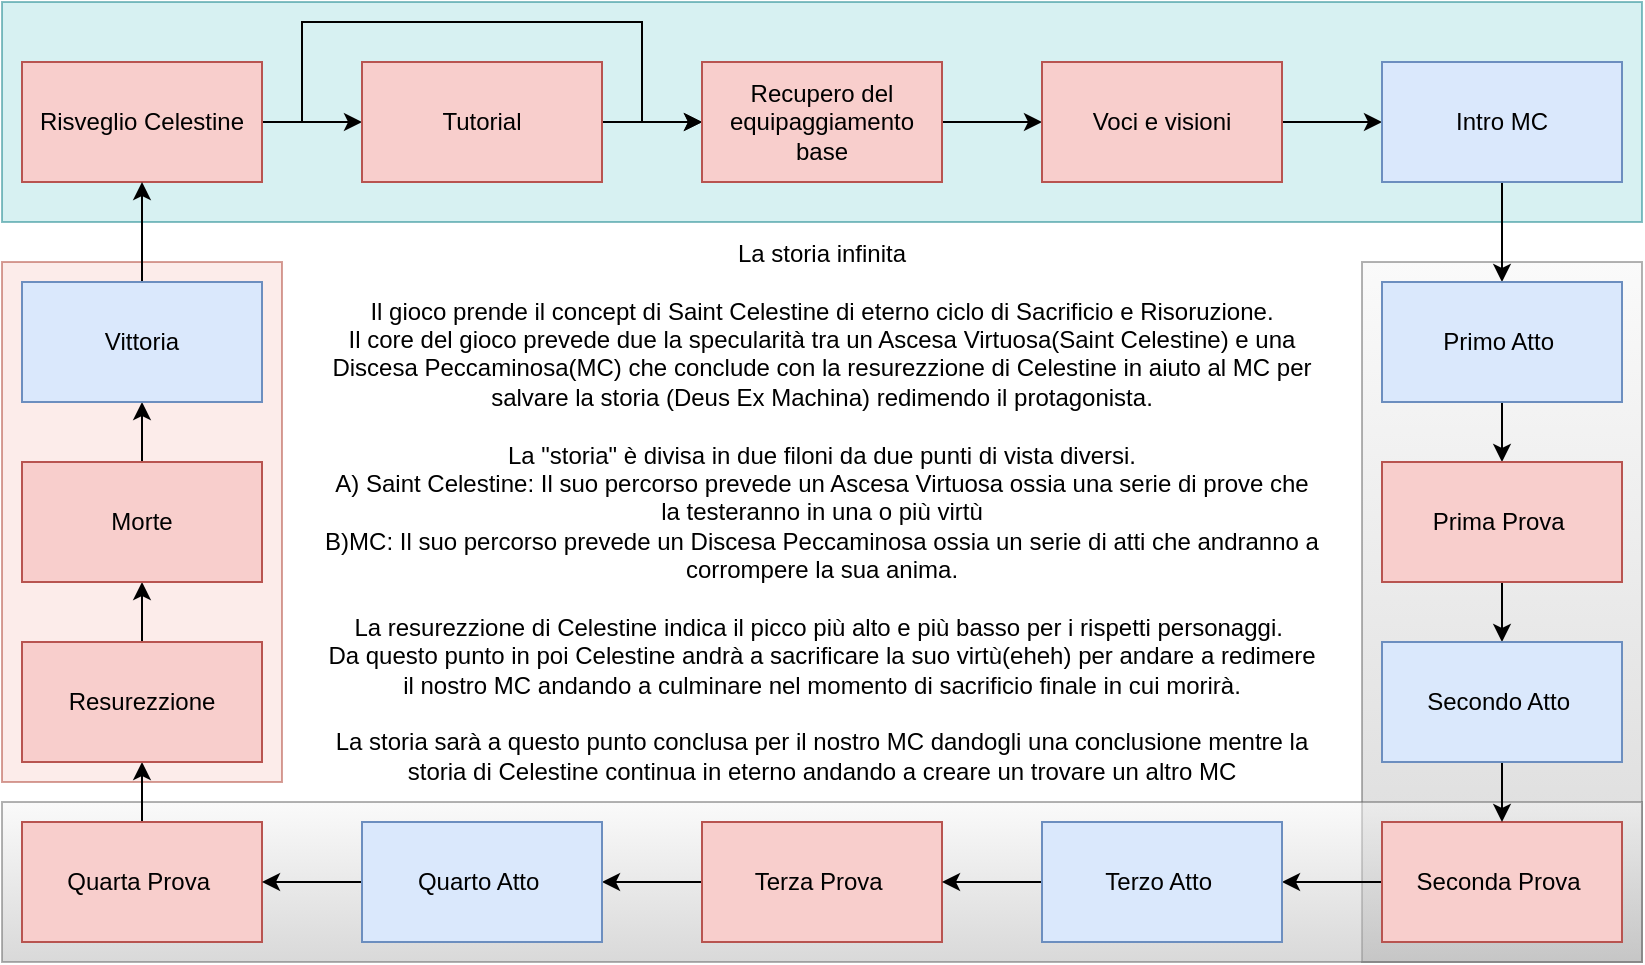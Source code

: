 <mxfile version="24.2.1" type="github" pages="9">
  <diagram id="f8ujPaYc2sr6PV9kbCO4" name="Pagina-1">
    <mxGraphModel dx="1386" dy="785" grid="1" gridSize="10" guides="1" tooltips="1" connect="1" arrows="1" fold="1" page="1" pageScale="1" pageWidth="827" pageHeight="1169" math="0" shadow="0">
      <root>
        <mxCell id="0" />
        <mxCell id="1" parent="0" />
        <mxCell id="03tzST1B1SwF9cy1VsOW-2" value="" style="rounded=0;whiteSpace=wrap;html=1;glass=0;fillColor=#b0e3e6;strokeColor=#0e8088;opacity=50;" parent="1" vertex="1">
          <mxGeometry x="10" y="20" width="820" height="110" as="geometry" />
        </mxCell>
        <mxCell id="03tzST1B1SwF9cy1VsOW-3" value="" style="rounded=0;whiteSpace=wrap;html=1;fillColor=#fad9d5;strokeColor=#ae4132;opacity=50;" parent="1" vertex="1">
          <mxGeometry x="10" y="150" width="140" height="260" as="geometry" />
        </mxCell>
        <mxCell id="03tzST1B1SwF9cy1VsOW-4" value="" style="rounded=0;whiteSpace=wrap;html=1;fillColor=#f5f5f5;strokeColor=#666666;gradientColor=#b3b3b3;opacity=50;" parent="1" vertex="1">
          <mxGeometry x="690" y="150" width="140" height="350" as="geometry" />
        </mxCell>
        <mxCell id="03tzST1B1SwF9cy1VsOW-5" value="" style="rounded=0;whiteSpace=wrap;html=1;fillColor=#f5f5f5;gradientColor=#b3b3b3;strokeColor=#666666;opacity=50;" parent="1" vertex="1">
          <mxGeometry x="10" y="420" width="820" height="80" as="geometry" />
        </mxCell>
        <mxCell id="03tzST1B1SwF9cy1VsOW-6" value="" style="edgeStyle=orthogonalEdgeStyle;rounded=0;orthogonalLoop=1;jettySize=auto;html=1;" parent="1" source="03tzST1B1SwF9cy1VsOW-8" target="03tzST1B1SwF9cy1VsOW-10" edge="1">
          <mxGeometry relative="1" as="geometry" />
        </mxCell>
        <mxCell id="03tzST1B1SwF9cy1VsOW-7" style="edgeStyle=orthogonalEdgeStyle;rounded=0;orthogonalLoop=1;jettySize=auto;html=1;entryX=0;entryY=0.5;entryDx=0;entryDy=0;exitX=1;exitY=0.5;exitDx=0;exitDy=0;" parent="1" source="03tzST1B1SwF9cy1VsOW-8" target="03tzST1B1SwF9cy1VsOW-12" edge="1">
          <mxGeometry relative="1" as="geometry">
            <Array as="points">
              <mxPoint x="160" y="80" />
              <mxPoint x="160" y="30" />
              <mxPoint x="330" y="30" />
              <mxPoint x="330" y="80" />
            </Array>
          </mxGeometry>
        </mxCell>
        <mxCell id="03tzST1B1SwF9cy1VsOW-8" value="Risveglio Celestine&lt;br&gt;" style="rounded=0;whiteSpace=wrap;html=1;fillColor=#f8cecc;strokeColor=#b85450;" parent="1" vertex="1">
          <mxGeometry x="20" y="50" width="120" height="60" as="geometry" />
        </mxCell>
        <mxCell id="03tzST1B1SwF9cy1VsOW-9" value="" style="edgeStyle=orthogonalEdgeStyle;rounded=0;orthogonalLoop=1;jettySize=auto;html=1;" parent="1" source="03tzST1B1SwF9cy1VsOW-10" target="03tzST1B1SwF9cy1VsOW-12" edge="1">
          <mxGeometry relative="1" as="geometry" />
        </mxCell>
        <mxCell id="03tzST1B1SwF9cy1VsOW-10" value="Tutorial" style="rounded=0;whiteSpace=wrap;html=1;fillColor=#f8cecc;strokeColor=#b85450;" parent="1" vertex="1">
          <mxGeometry x="190" y="50" width="120" height="60" as="geometry" />
        </mxCell>
        <mxCell id="03tzST1B1SwF9cy1VsOW-11" value="" style="edgeStyle=orthogonalEdgeStyle;rounded=0;orthogonalLoop=1;jettySize=auto;html=1;" parent="1" source="03tzST1B1SwF9cy1VsOW-12" target="03tzST1B1SwF9cy1VsOW-14" edge="1">
          <mxGeometry relative="1" as="geometry" />
        </mxCell>
        <mxCell id="03tzST1B1SwF9cy1VsOW-12" value="Recupero del equipaggiamento base" style="rounded=0;whiteSpace=wrap;html=1;fillColor=#f8cecc;strokeColor=#b85450;" parent="1" vertex="1">
          <mxGeometry x="360" y="50" width="120" height="60" as="geometry" />
        </mxCell>
        <mxCell id="03tzST1B1SwF9cy1VsOW-13" value="" style="edgeStyle=orthogonalEdgeStyle;rounded=0;orthogonalLoop=1;jettySize=auto;html=1;" parent="1" source="03tzST1B1SwF9cy1VsOW-14" target="03tzST1B1SwF9cy1VsOW-16" edge="1">
          <mxGeometry relative="1" as="geometry" />
        </mxCell>
        <mxCell id="03tzST1B1SwF9cy1VsOW-14" value="Voci e visioni" style="rounded=0;whiteSpace=wrap;html=1;fillColor=#f8cecc;strokeColor=#b85450;" parent="1" vertex="1">
          <mxGeometry x="530" y="50" width="120" height="60" as="geometry" />
        </mxCell>
        <mxCell id="03tzST1B1SwF9cy1VsOW-15" value="" style="edgeStyle=orthogonalEdgeStyle;rounded=0;orthogonalLoop=1;jettySize=auto;html=1;" parent="1" source="03tzST1B1SwF9cy1VsOW-16" target="03tzST1B1SwF9cy1VsOW-18" edge="1">
          <mxGeometry relative="1" as="geometry" />
        </mxCell>
        <mxCell id="03tzST1B1SwF9cy1VsOW-16" value="Intro MC" style="rounded=0;whiteSpace=wrap;html=1;fillColor=#dae8fc;strokeColor=#6c8ebf;" parent="1" vertex="1">
          <mxGeometry x="700" y="50" width="120" height="60" as="geometry" />
        </mxCell>
        <mxCell id="03tzST1B1SwF9cy1VsOW-17" value="" style="edgeStyle=orthogonalEdgeStyle;rounded=0;orthogonalLoop=1;jettySize=auto;html=1;" parent="1" source="03tzST1B1SwF9cy1VsOW-18" target="03tzST1B1SwF9cy1VsOW-20" edge="1">
          <mxGeometry relative="1" as="geometry" />
        </mxCell>
        <mxCell id="03tzST1B1SwF9cy1VsOW-18" value="Primo Atto&amp;nbsp;" style="rounded=0;whiteSpace=wrap;html=1;fillColor=#dae8fc;strokeColor=#6c8ebf;" parent="1" vertex="1">
          <mxGeometry x="700" y="160" width="120" height="60" as="geometry" />
        </mxCell>
        <mxCell id="03tzST1B1SwF9cy1VsOW-19" value="" style="edgeStyle=orthogonalEdgeStyle;rounded=0;orthogonalLoop=1;jettySize=auto;html=1;" parent="1" source="03tzST1B1SwF9cy1VsOW-20" target="03tzST1B1SwF9cy1VsOW-32" edge="1">
          <mxGeometry relative="1" as="geometry" />
        </mxCell>
        <mxCell id="03tzST1B1SwF9cy1VsOW-20" value="Prima Prova&amp;nbsp;" style="rounded=0;whiteSpace=wrap;html=1;fillColor=#f8cecc;strokeColor=#b85450;" parent="1" vertex="1">
          <mxGeometry x="700" y="250" width="120" height="60" as="geometry" />
        </mxCell>
        <mxCell id="03tzST1B1SwF9cy1VsOW-21" value="" style="edgeStyle=orthogonalEdgeStyle;rounded=0;orthogonalLoop=1;jettySize=auto;html=1;" parent="1" source="03tzST1B1SwF9cy1VsOW-22" target="03tzST1B1SwF9cy1VsOW-34" edge="1">
          <mxGeometry relative="1" as="geometry" />
        </mxCell>
        <mxCell id="03tzST1B1SwF9cy1VsOW-22" value="Seconda Prova&amp;nbsp;" style="rounded=0;whiteSpace=wrap;html=1;fillColor=#f8cecc;strokeColor=#b85450;" parent="1" vertex="1">
          <mxGeometry x="700" y="430" width="120" height="60" as="geometry" />
        </mxCell>
        <mxCell id="03tzST1B1SwF9cy1VsOW-23" value="" style="edgeStyle=orthogonalEdgeStyle;rounded=0;orthogonalLoop=1;jettySize=auto;html=1;" parent="1" source="03tzST1B1SwF9cy1VsOW-24" target="03tzST1B1SwF9cy1VsOW-30" edge="1">
          <mxGeometry relative="1" as="geometry" />
        </mxCell>
        <mxCell id="03tzST1B1SwF9cy1VsOW-24" value="Terza Prova&amp;nbsp;" style="rounded=0;whiteSpace=wrap;html=1;fillColor=#f8cecc;strokeColor=#b85450;" parent="1" vertex="1">
          <mxGeometry x="360" y="430" width="120" height="60" as="geometry" />
        </mxCell>
        <mxCell id="03tzST1B1SwF9cy1VsOW-25" value="" style="edgeStyle=orthogonalEdgeStyle;rounded=0;orthogonalLoop=1;jettySize=auto;html=1;" parent="1" source="03tzST1B1SwF9cy1VsOW-26" target="03tzST1B1SwF9cy1VsOW-28" edge="1">
          <mxGeometry relative="1" as="geometry" />
        </mxCell>
        <mxCell id="03tzST1B1SwF9cy1VsOW-26" value="Quarta Prova&amp;nbsp;" style="rounded=0;whiteSpace=wrap;html=1;fillColor=#f8cecc;strokeColor=#b85450;" parent="1" vertex="1">
          <mxGeometry x="20" y="430" width="120" height="60" as="geometry" />
        </mxCell>
        <mxCell id="03tzST1B1SwF9cy1VsOW-27" value="" style="edgeStyle=orthogonalEdgeStyle;rounded=0;orthogonalLoop=1;jettySize=auto;html=1;" parent="1" source="03tzST1B1SwF9cy1VsOW-28" target="03tzST1B1SwF9cy1VsOW-36" edge="1">
          <mxGeometry relative="1" as="geometry" />
        </mxCell>
        <mxCell id="03tzST1B1SwF9cy1VsOW-28" value="Resurezzione" style="rounded=0;whiteSpace=wrap;html=1;fillColor=#f8cecc;strokeColor=#b85450;" parent="1" vertex="1">
          <mxGeometry x="20" y="340" width="120" height="60" as="geometry" />
        </mxCell>
        <mxCell id="03tzST1B1SwF9cy1VsOW-29" value="" style="edgeStyle=orthogonalEdgeStyle;rounded=0;orthogonalLoop=1;jettySize=auto;html=1;" parent="1" source="03tzST1B1SwF9cy1VsOW-30" target="03tzST1B1SwF9cy1VsOW-26" edge="1">
          <mxGeometry relative="1" as="geometry" />
        </mxCell>
        <mxCell id="03tzST1B1SwF9cy1VsOW-30" value="Quarto Atto&amp;nbsp;" style="rounded=0;whiteSpace=wrap;html=1;fillColor=#dae8fc;strokeColor=#6c8ebf;" parent="1" vertex="1">
          <mxGeometry x="190" y="430" width="120" height="60" as="geometry" />
        </mxCell>
        <mxCell id="03tzST1B1SwF9cy1VsOW-31" value="" style="edgeStyle=orthogonalEdgeStyle;rounded=0;orthogonalLoop=1;jettySize=auto;html=1;" parent="1" source="03tzST1B1SwF9cy1VsOW-32" target="03tzST1B1SwF9cy1VsOW-22" edge="1">
          <mxGeometry relative="1" as="geometry" />
        </mxCell>
        <mxCell id="03tzST1B1SwF9cy1VsOW-32" value="Secondo Atto&amp;nbsp;" style="rounded=0;whiteSpace=wrap;html=1;fillColor=#dae8fc;strokeColor=#6c8ebf;" parent="1" vertex="1">
          <mxGeometry x="700" y="340" width="120" height="60" as="geometry" />
        </mxCell>
        <mxCell id="03tzST1B1SwF9cy1VsOW-33" value="" style="edgeStyle=orthogonalEdgeStyle;rounded=0;orthogonalLoop=1;jettySize=auto;html=1;" parent="1" source="03tzST1B1SwF9cy1VsOW-34" target="03tzST1B1SwF9cy1VsOW-24" edge="1">
          <mxGeometry relative="1" as="geometry" />
        </mxCell>
        <mxCell id="03tzST1B1SwF9cy1VsOW-34" value="Terzo Atto&amp;nbsp;" style="rounded=0;whiteSpace=wrap;html=1;fillColor=#dae8fc;strokeColor=#6c8ebf;" parent="1" vertex="1">
          <mxGeometry x="530" y="430" width="120" height="60" as="geometry" />
        </mxCell>
        <mxCell id="03tzST1B1SwF9cy1VsOW-35" value="" style="edgeStyle=orthogonalEdgeStyle;rounded=0;orthogonalLoop=1;jettySize=auto;html=1;" parent="1" source="03tzST1B1SwF9cy1VsOW-36" target="03tzST1B1SwF9cy1VsOW-38" edge="1">
          <mxGeometry relative="1" as="geometry" />
        </mxCell>
        <mxCell id="03tzST1B1SwF9cy1VsOW-36" value="Morte" style="rounded=0;whiteSpace=wrap;html=1;fillColor=#f8cecc;strokeColor=#b85450;" parent="1" vertex="1">
          <mxGeometry x="20" y="250" width="120" height="60" as="geometry" />
        </mxCell>
        <mxCell id="03tzST1B1SwF9cy1VsOW-37" value="" style="edgeStyle=orthogonalEdgeStyle;rounded=0;orthogonalLoop=1;jettySize=auto;html=1;" parent="1" source="03tzST1B1SwF9cy1VsOW-38" target="03tzST1B1SwF9cy1VsOW-8" edge="1">
          <mxGeometry relative="1" as="geometry" />
        </mxCell>
        <mxCell id="03tzST1B1SwF9cy1VsOW-38" value="Vittoria" style="rounded=0;whiteSpace=wrap;html=1;fillColor=#dae8fc;strokeColor=#6c8ebf;" parent="1" vertex="1">
          <mxGeometry x="20" y="160" width="120" height="60" as="geometry" />
        </mxCell>
        <mxCell id="03tzST1B1SwF9cy1VsOW-39" value="La storia infinita&lt;br&gt;&lt;br&gt;Il gioco prende il concept di Saint Celestine di eterno ciclo di Sacrificio e Risoruzione.&lt;br&gt;Il core del gioco prevede due la specularità tra un Ascesa Virtuosa(Saint Celestine) e una Discesa Peccaminosa(MC) che conclude con la resurezzione di Celestine in aiuto al MC per salvare la storia (Deus Ex Machina) redimendo il protagonista.&lt;br&gt;&lt;br&gt;La &quot;storia&quot; è divisa in due filoni da due punti di vista diversi.&lt;br&gt;A) Saint Celestine: Il suo percorso prevede un Ascesa Virtuosa ossia una serie di prove che la testeranno in una o più virtù&lt;br&gt;B)MC: Il suo percorso prevede un Discesa Peccaminosa ossia un serie di atti che andranno a corrompere la sua anima.&lt;br&gt;&lt;br&gt;La resurezzione di Celestine indica il picco più alto e più basso per i rispetti personaggi.&amp;nbsp;&lt;br&gt;Da questo punto in poi Celestine andrà a sacrificare la suo virtù(eheh) per andare a redimere il nostro MC andando a culminare nel momento di sacrificio finale in cui morirà.&lt;br&gt;&lt;br&gt;La storia sarà a questo punto conclusa per il nostro MC dandogli una conclusione mentre la storia di Celestine continua in eterno andando a creare un trovare un altro MC&lt;br&gt;" style="text;html=1;strokeColor=none;fillColor=none;align=center;verticalAlign=middle;whiteSpace=wrap;rounded=0;" parent="1" vertex="1">
          <mxGeometry x="170" y="130" width="500" height="290" as="geometry" />
        </mxCell>
      </root>
    </mxGraphModel>
  </diagram>
  <diagram name="Phylosophy" id="FGcby4OLTIPetcl2Lora">
    <mxGraphModel dx="420" dy="216" grid="1" gridSize="10" guides="1" tooltips="1" connect="1" arrows="1" fold="1" page="1" pageScale="1" pageWidth="827" pageHeight="1169" math="0" shadow="0">
      <root>
        <mxCell id="0" />
        <mxCell id="1" parent="0" />
        <mxCell id="D5YC7Isd-BrFSExAAXA_-1" value="Anger" style="rounded=0;whiteSpace=wrap;html=1;fillColor=#FF1600;strokeColor=#B20000;fontColor=#ffffff;" parent="1" vertex="1">
          <mxGeometry x="249" y="110" width="120" height="60" as="geometry" />
        </mxCell>
        <mxCell id="fG8b0wS3G1y2T_OprO06-1" value="Le sette Virtù e i sette peccati Capitali&lt;br&gt;&lt;br&gt;Queste 7 coppie rappresentano il tema della storia che si andrà a creare e che saranno il centro della nostra trama.&lt;br&gt;Virtù: rappresentano il nostro obbiettivo ossia dove vogliamo arrivare. Sono azioni attive in cui Celestini dovrà provare di essere la rappresentazione di quella virtù per poter passare la sua prova.&lt;br&gt;Peccati: rappresentano quello da cui il nostro MC dovrà salvarsi. Sono situazioni in cui il nostro personaggio dovrà subire(80%)/fare(20%) il peccato e tutto ciò lo porterà sempre di più a scendere nel abisso." style="text;html=1;strokeColor=none;fillColor=none;align=center;verticalAlign=middle;whiteSpace=wrap;rounded=0;" parent="1" vertex="1">
          <mxGeometry width="827" height="100" as="geometry" />
        </mxCell>
        <mxCell id="fG8b0wS3G1y2T_OprO06-2" value="Patiance" style="rounded=0;whiteSpace=wrap;html=1;fillColor=#9FC491;strokeColor=#3A5431;fontColor=#ffffff;" parent="1" vertex="1">
          <mxGeometry x="459" y="110" width="120" height="60" as="geometry" />
        </mxCell>
        <mxCell id="fG8b0wS3G1y2T_OprO06-4" value="Discord" style="rounded=0;whiteSpace=wrap;html=1;fillColor=#FF1600;strokeColor=#B20000;fontColor=#ffffff;" parent="1" vertex="1">
          <mxGeometry x="249" y="700" width="120" height="60" as="geometry" />
        </mxCell>
        <mxCell id="fG8b0wS3G1y2T_OprO06-5" value="Greed" style="rounded=0;whiteSpace=wrap;html=1;fillColor=#FF1600;strokeColor=#B20000;fontColor=#ffffff;" parent="1" vertex="1">
          <mxGeometry x="249" y="500" width="120" height="60" as="geometry" />
        </mxCell>
        <mxCell id="fG8b0wS3G1y2T_OprO06-9" value="Humility" style="rounded=0;whiteSpace=wrap;html=1;fillColor=#9FC491;strokeColor=#3A5431;fontColor=#ffffff;" parent="1" vertex="1">
          <mxGeometry x="459" y="200" width="120" height="60" as="geometry" />
        </mxCell>
        <mxCell id="fG8b0wS3G1y2T_OprO06-10" value="Chastity" style="rounded=0;whiteSpace=wrap;html=1;fillColor=#9FC491;strokeColor=#3A5431;fontColor=#ffffff;" parent="1" vertex="1">
          <mxGeometry x="459" y="300" width="120" height="60" as="geometry" />
        </mxCell>
        <mxCell id="fG8b0wS3G1y2T_OprO06-11" value="Faith" style="rounded=0;whiteSpace=wrap;html=1;fillColor=#9FC491;strokeColor=#3A5431;fontColor=#ffffff;" parent="1" vertex="1">
          <mxGeometry x="459" y="400" width="120" height="60" as="geometry" />
        </mxCell>
        <mxCell id="fG8b0wS3G1y2T_OprO06-12" value="Selflesness" style="rounded=0;whiteSpace=wrap;html=1;fillColor=#9FC491;strokeColor=#3A5431;fontColor=#ffffff;" parent="1" vertex="1">
          <mxGeometry x="459" y="500" width="120" height="60" as="geometry" />
        </mxCell>
        <mxCell id="fG8b0wS3G1y2T_OprO06-13" value="Sobrarity" style="rounded=0;whiteSpace=wrap;html=1;fillColor=#9FC491;strokeColor=#3A5431;fontColor=#ffffff;" parent="1" vertex="1">
          <mxGeometry x="459" y="600" width="120" height="60" as="geometry" />
        </mxCell>
        <mxCell id="fG8b0wS3G1y2T_OprO06-14" value="Concordia" style="rounded=0;whiteSpace=wrap;html=1;fillColor=#9FC491;strokeColor=#3A5431;fontColor=#ffffff;" parent="1" vertex="1">
          <mxGeometry x="459" y="700" width="120" height="60" as="geometry" />
        </mxCell>
        <mxCell id="fG8b0wS3G1y2T_OprO06-15" value="Pride" style="rounded=0;whiteSpace=wrap;html=1;fillColor=#FF1600;strokeColor=#B20000;fontColor=#ffffff;" parent="1" vertex="1">
          <mxGeometry x="249" y="200" width="120" height="60" as="geometry" />
        </mxCell>
        <mxCell id="fG8b0wS3G1y2T_OprO06-16" value="Lust" style="rounded=0;whiteSpace=wrap;html=1;fillColor=#FF1600;strokeColor=#B20000;fontColor=#ffffff;" parent="1" vertex="1">
          <mxGeometry x="249" y="300" width="120" height="60" as="geometry" />
        </mxCell>
        <mxCell id="fG8b0wS3G1y2T_OprO06-17" value="Idolatry" style="rounded=0;whiteSpace=wrap;html=1;fillColor=#FF1600;strokeColor=#B20000;fontColor=#ffffff;" parent="1" vertex="1">
          <mxGeometry x="249" y="400" width="120" height="60" as="geometry" />
        </mxCell>
        <mxCell id="fG8b0wS3G1y2T_OprO06-18" value="Indulgence" style="rounded=0;whiteSpace=wrap;html=1;fillColor=#FF1600;strokeColor=#B20000;fontColor=#ffffff;" parent="1" vertex="1">
          <mxGeometry x="249" y="600" width="120" height="60" as="geometry" />
        </mxCell>
        <mxCell id="fG8b0wS3G1y2T_OprO06-20" value="Non saper controllare le proprie emozioni e lasciarle prendere il sopravento sopra la logica" style="text;html=1;strokeColor=none;fillColor=none;align=center;verticalAlign=middle;whiteSpace=wrap;rounded=0;" parent="1" vertex="1">
          <mxGeometry x="10" y="110" width="230" height="60" as="geometry" />
        </mxCell>
        <mxCell id="fG8b0wS3G1y2T_OprO06-21" value="L&#39;incapacità di accettare i proprie errori, sapere chiedere scusa e ammettere di avere delle mancanze" style="text;html=1;strokeColor=none;fillColor=none;align=center;verticalAlign=middle;whiteSpace=wrap;rounded=0;" parent="1" vertex="1">
          <mxGeometry x="10" y="200" width="230" height="60" as="geometry" />
        </mxCell>
        <mxCell id="fG8b0wS3G1y2T_OprO06-22" value="L&#39;incapacità di limitare i propri desideri(carnali e non)" style="text;html=1;strokeColor=none;fillColor=none;align=center;verticalAlign=middle;whiteSpace=wrap;rounded=0;" parent="1" vertex="1">
          <mxGeometry x="10" y="300" width="230" height="60" as="geometry" />
        </mxCell>
        <mxCell id="fG8b0wS3G1y2T_OprO06-23" value="Text" style="text;html=1;strokeColor=none;fillColor=none;align=center;verticalAlign=middle;whiteSpace=wrap;rounded=0;" parent="1" vertex="1">
          <mxGeometry x="10" y="400" width="230" height="60" as="geometry" />
        </mxCell>
        <mxCell id="fG8b0wS3G1y2T_OprO06-24" value="Il desiderio di possedere cose/persone" style="text;html=1;strokeColor=none;fillColor=none;align=center;verticalAlign=middle;whiteSpace=wrap;rounded=0;" parent="1" vertex="1">
          <mxGeometry x="10" y="500" width="230" height="60" as="geometry" />
        </mxCell>
        <mxCell id="fG8b0wS3G1y2T_OprO06-25" value="Text" style="text;html=1;strokeColor=none;fillColor=none;align=center;verticalAlign=middle;whiteSpace=wrap;rounded=0;" parent="1" vertex="1">
          <mxGeometry x="10" y="600" width="230" height="60" as="geometry" />
        </mxCell>
        <mxCell id="fG8b0wS3G1y2T_OprO06-26" value="Text" style="text;html=1;strokeColor=none;fillColor=none;align=center;verticalAlign=middle;whiteSpace=wrap;rounded=0;" parent="1" vertex="1">
          <mxGeometry x="10" y="700" width="230" height="60" as="geometry" />
        </mxCell>
        <mxCell id="fG8b0wS3G1y2T_OprO06-27" value="Text" style="text;html=1;strokeColor=none;fillColor=none;align=center;verticalAlign=middle;whiteSpace=wrap;rounded=0;" parent="1" vertex="1">
          <mxGeometry x="590" y="110" width="230" height="60" as="geometry" />
        </mxCell>
        <mxCell id="fG8b0wS3G1y2T_OprO06-28" value="Text" style="text;html=1;strokeColor=none;fillColor=none;align=center;verticalAlign=middle;whiteSpace=wrap;rounded=0;" parent="1" vertex="1">
          <mxGeometry x="590" y="200" width="230" height="60" as="geometry" />
        </mxCell>
        <mxCell id="fG8b0wS3G1y2T_OprO06-29" value="Text" style="text;html=1;strokeColor=none;fillColor=none;align=center;verticalAlign=middle;whiteSpace=wrap;rounded=0;" parent="1" vertex="1">
          <mxGeometry x="590" y="300" width="230" height="60" as="geometry" />
        </mxCell>
        <mxCell id="fG8b0wS3G1y2T_OprO06-30" value="Text" style="text;html=1;strokeColor=none;fillColor=none;align=center;verticalAlign=middle;whiteSpace=wrap;rounded=0;" parent="1" vertex="1">
          <mxGeometry x="590" y="400" width="230" height="60" as="geometry" />
        </mxCell>
        <mxCell id="fG8b0wS3G1y2T_OprO06-31" value="Text" style="text;html=1;strokeColor=none;fillColor=none;align=center;verticalAlign=middle;whiteSpace=wrap;rounded=0;" parent="1" vertex="1">
          <mxGeometry x="590" y="500" width="230" height="60" as="geometry" />
        </mxCell>
        <mxCell id="fG8b0wS3G1y2T_OprO06-32" value="Text" style="text;html=1;strokeColor=none;fillColor=none;align=center;verticalAlign=middle;whiteSpace=wrap;rounded=0;" parent="1" vertex="1">
          <mxGeometry x="590" y="600" width="230" height="60" as="geometry" />
        </mxCell>
        <mxCell id="fG8b0wS3G1y2T_OprO06-33" value="Text" style="text;html=1;strokeColor=none;fillColor=none;align=center;verticalAlign=middle;whiteSpace=wrap;rounded=0;" parent="1" vertex="1">
          <mxGeometry x="590" y="700" width="230" height="60" as="geometry" />
        </mxCell>
      </root>
    </mxGraphModel>
  </diagram>
  <diagram name="Backend Logico" id="1LOHG5INbGxa7VS-QOq_">
    <mxGraphModel dx="1434" dy="756" grid="1" gridSize="10" guides="1" tooltips="1" connect="1" arrows="1" fold="1" page="1" pageScale="1" pageWidth="827" pageHeight="1169" math="0" shadow="0">
      <root>
        <mxCell id="0" />
        <mxCell id="1" parent="0" />
        <mxCell id="MJObYoYPRgSzwL7jhs5t-1" value="All &#39;inizio del gioco verrà determinato il tipo di storia&lt;br&gt;La determinazione sarà data in base al peccato/i che verrà selezionato e in base a cioè verranno creati gli atti e le prove e successivamente verrà creata la storia e per finire l&#39;ambientazione&amp;nbsp;" style="text;html=1;strokeColor=none;fillColor=none;align=center;verticalAlign=middle;whiteSpace=wrap;rounded=0;" parent="1" vertex="1">
          <mxGeometry x="1" width="820" height="80" as="geometry" />
        </mxCell>
        <mxCell id="MJObYoYPRgSzwL7jhs5t-8" value="" style="edgeStyle=orthogonalEdgeStyle;rounded=0;orthogonalLoop=1;jettySize=auto;html=1;" parent="1" source="MJObYoYPRgSzwL7jhs5t-3" target="MJObYoYPRgSzwL7jhs5t-4" edge="1">
          <mxGeometry relative="1" as="geometry" />
        </mxCell>
        <mxCell id="MJObYoYPRgSzwL7jhs5t-3" value="Determinazione Virtù/Peccato" style="rounded=0;whiteSpace=wrap;html=1;" parent="1" vertex="1">
          <mxGeometry x="10" y="70" width="120" height="60" as="geometry" />
        </mxCell>
        <mxCell id="MJObYoYPRgSzwL7jhs5t-9" value="" style="edgeStyle=orthogonalEdgeStyle;rounded=0;orthogonalLoop=1;jettySize=auto;html=1;" parent="1" source="MJObYoYPRgSzwL7jhs5t-4" target="MJObYoYPRgSzwL7jhs5t-5" edge="1">
          <mxGeometry relative="1" as="geometry" />
        </mxCell>
        <mxCell id="MJObYoYPRgSzwL7jhs5t-4" value="Atti/Prove" style="rounded=0;whiteSpace=wrap;html=1;" parent="1" vertex="1">
          <mxGeometry x="190" y="70" width="120" height="60" as="geometry" />
        </mxCell>
        <mxCell id="MJObYoYPRgSzwL7jhs5t-10" value="" style="edgeStyle=orthogonalEdgeStyle;rounded=0;orthogonalLoop=1;jettySize=auto;html=1;" parent="1" source="MJObYoYPRgSzwL7jhs5t-5" target="MJObYoYPRgSzwL7jhs5t-6" edge="1">
          <mxGeometry relative="1" as="geometry" />
        </mxCell>
        <mxCell id="MJObYoYPRgSzwL7jhs5t-5" value="Storia" style="rounded=0;whiteSpace=wrap;html=1;" parent="1" vertex="1">
          <mxGeometry x="370" y="70" width="120" height="60" as="geometry" />
        </mxCell>
        <mxCell id="MJObYoYPRgSzwL7jhs5t-11" value="" style="edgeStyle=orthogonalEdgeStyle;rounded=0;orthogonalLoop=1;jettySize=auto;html=1;" parent="1" source="MJObYoYPRgSzwL7jhs5t-6" target="MJObYoYPRgSzwL7jhs5t-7" edge="1">
          <mxGeometry relative="1" as="geometry" />
        </mxCell>
        <mxCell id="MJObYoYPRgSzwL7jhs5t-6" value="Ambientazione" style="rounded=0;whiteSpace=wrap;html=1;" parent="1" vertex="1">
          <mxGeometry x="530" y="70" width="120" height="60" as="geometry" />
        </mxCell>
        <mxCell id="MJObYoYPRgSzwL7jhs5t-7" value="Inizio partita" style="rounded=0;whiteSpace=wrap;html=1;" parent="1" vertex="1">
          <mxGeometry x="697" y="70" width="120" height="60" as="geometry" />
        </mxCell>
        <mxCell id="wZ2dtBxQMG3h2gYuZJWW-1" value="Il salvataggio sarà possibile solo su determinati checkpoint.&lt;br&gt;Questi checkpoint saranno presentati alla fine di un atto subito dopo la scelta/prova" style="text;html=1;strokeColor=none;fillColor=none;align=center;verticalAlign=middle;whiteSpace=wrap;rounded=0;" parent="1" vertex="1">
          <mxGeometry y="140" width="827" height="90" as="geometry" />
        </mxCell>
        <mxCell id="wZ2dtBxQMG3h2gYuZJWW-11" value="" style="edgeStyle=orthogonalEdgeStyle;rounded=0;orthogonalLoop=1;jettySize=auto;html=1;" parent="1" source="wZ2dtBxQMG3h2gYuZJWW-2" target="wZ2dtBxQMG3h2gYuZJWW-3" edge="1">
          <mxGeometry relative="1" as="geometry" />
        </mxCell>
        <mxCell id="wZ2dtBxQMG3h2gYuZJWW-2" value="Inizio Atto" style="rounded=0;whiteSpace=wrap;html=1;" parent="1" vertex="1">
          <mxGeometry x="10" y="270" width="120" height="60" as="geometry" />
        </mxCell>
        <mxCell id="wZ2dtBxQMG3h2gYuZJWW-12" value="" style="edgeStyle=orthogonalEdgeStyle;rounded=0;orthogonalLoop=1;jettySize=auto;html=1;" parent="1" source="wZ2dtBxQMG3h2gYuZJWW-3" target="wZ2dtBxQMG3h2gYuZJWW-5" edge="1">
          <mxGeometry relative="1" as="geometry" />
        </mxCell>
        <mxCell id="wZ2dtBxQMG3h2gYuZJWW-3" value="l&#39;ambientazione mostra il peccato/dio che dovremo affrontare" style="rounded=0;whiteSpace=wrap;html=1;" parent="1" vertex="1">
          <mxGeometry x="190" y="270" width="120" height="60" as="geometry" />
        </mxCell>
        <mxCell id="wZ2dtBxQMG3h2gYuZJWW-13" value="" style="edgeStyle=orthogonalEdgeStyle;rounded=0;orthogonalLoop=1;jettySize=auto;html=1;" parent="1" source="wZ2dtBxQMG3h2gYuZJWW-5" target="wZ2dtBxQMG3h2gYuZJWW-8" edge="1">
          <mxGeometry relative="1" as="geometry" />
        </mxCell>
        <mxCell id="wZ2dtBxQMG3h2gYuZJWW-5" value="crescita personale&amp;nbsp;" style="rounded=0;whiteSpace=wrap;html=1;" parent="1" vertex="1">
          <mxGeometry x="370" y="270" width="120" height="60" as="geometry" />
        </mxCell>
        <mxCell id="wZ2dtBxQMG3h2gYuZJWW-7" value="Ricompensa" style="rounded=0;whiteSpace=wrap;html=1;" parent="1" vertex="1">
          <mxGeometry x="697" y="210" width="120" height="60" as="geometry" />
        </mxCell>
        <mxCell id="wZ2dtBxQMG3h2gYuZJWW-14" style="edgeStyle=orthogonalEdgeStyle;rounded=0;orthogonalLoop=1;jettySize=auto;html=1;entryX=0;entryY=0.5;entryDx=0;entryDy=0;" parent="1" source="wZ2dtBxQMG3h2gYuZJWW-8" target="wZ2dtBxQMG3h2gYuZJWW-7" edge="1">
          <mxGeometry relative="1" as="geometry" />
        </mxCell>
        <mxCell id="wZ2dtBxQMG3h2gYuZJWW-15" style="edgeStyle=orthogonalEdgeStyle;rounded=0;orthogonalLoop=1;jettySize=auto;html=1;entryX=0;entryY=0.5;entryDx=0;entryDy=0;" parent="1" source="wZ2dtBxQMG3h2gYuZJWW-8" target="wZ2dtBxQMG3h2gYuZJWW-9" edge="1">
          <mxGeometry relative="1" as="geometry" />
        </mxCell>
        <mxCell id="wZ2dtBxQMG3h2gYuZJWW-8" value="Scelta/La prova" style="rhombus;whiteSpace=wrap;html=1;" parent="1" vertex="1">
          <mxGeometry x="550" y="260" width="80" height="80" as="geometry" />
        </mxCell>
        <mxCell id="wZ2dtBxQMG3h2gYuZJWW-9" value="Danno a una delle due storie" style="rounded=0;whiteSpace=wrap;html=1;" parent="1" vertex="1">
          <mxGeometry x="697" y="330" width="120" height="60" as="geometry" />
        </mxCell>
      </root>
    </mxGraphModel>
  </diagram>
  <diagram name="Ambientazione" id="tvYxWdoUEI6y9JyvF_0w">
    <mxGraphModel dx="2049" dy="2249" grid="1" gridSize="10" guides="1" tooltips="1" connect="1" arrows="1" fold="1" page="1" pageScale="1" pageWidth="827" pageHeight="1169" math="0" shadow="0">
      <root>
        <mxCell id="0" />
        <mxCell id="1" parent="0" />
        <mxCell id="tKqfT5P5H7tDjo4FntCT-1" value="Ambientazione&lt;br&gt;&lt;br&gt;Abbiamo tre tipi di ambientazione&lt;br&gt;Generica: l&#39;ambientazione che fa da filo conduttore a tutte le altre storie&lt;br&gt;Celestine: ambientazione del warp&lt;br&gt;MC: ambientazione della storia che sta vivendo l&#39;MC" style="text;html=1;strokeColor=none;fillColor=none;align=center;verticalAlign=middle;whiteSpace=wrap;rounded=0;" parent="1" vertex="1">
          <mxGeometry width="827" height="80" as="geometry" />
        </mxCell>
        <mxCell id="tKqfT5P5H7tDjo4FntCT-2" value="Generica&lt;br&gt;&lt;br&gt;Il nostri protagonisti sono due fratelli/sorelle/migliori amici che devono continuamente rincarnarsi nella timeline(naruto/jojo).&lt;br&gt;Il mondo in cui si svilupperà la sessione sarà determinato dalla fase storica in cui siamo(assasins creed/jojo&lt;br&gt;).&lt;br&gt;La superAmbientazione è un incantesimo/bullshit che continua a riincarnare le persone creando due piani di realtà(warp).&lt;br&gt;Prendendo spunto da shanarra la timeline sarà invertità/non chiara/bullshit" style="rounded=0;whiteSpace=wrap;html=1;align=center;" parent="1" vertex="1">
          <mxGeometry y="90" width="827" height="190" as="geometry" />
        </mxCell>
        <mxCell id="tKqfT5P5H7tDjo4FntCT-3" value="" style="rounded=0;whiteSpace=wrap;html=1;" parent="1" vertex="1">
          <mxGeometry y="780" width="827" height="389" as="geometry" />
        </mxCell>
        <mxCell id="mgvj6-VT5meODLk9qth--2" value="Celestine&lt;br&gt;Questa ambientazione presenta due tipi di ambiente: quella di base e quella specifica.&lt;br&gt;" style="rounded=0;whiteSpace=wrap;html=1;align=center;" vertex="1" parent="1">
          <mxGeometry y="280" width="827" height="190" as="geometry" />
        </mxCell>
      </root>
    </mxGraphModel>
  </diagram>
  <diagram name="ChaosGod" id="s8E-Riy0FbjcHIuR4eI1">
    <mxGraphModel dx="1434" dy="756" grid="1" gridSize="10" guides="1" tooltips="1" connect="1" arrows="1" fold="1" page="1" pageScale="1" pageWidth="827" pageHeight="1169" math="0" shadow="0">
      <root>
        <mxCell id="0" />
        <mxCell id="1" parent="0" />
        <mxCell id="PFUhc2cB015EvTiY9aJY-1" value="Peccati &amp;amp; Chaos God" style="text;html=1;strokeColor=none;fillColor=none;align=center;verticalAlign=middle;whiteSpace=wrap;rounded=0;" parent="1" vertex="1">
          <mxGeometry width="827" height="100" as="geometry" />
        </mxCell>
        <mxCell id="mZKxGCweuTzD2hG_1IKW-2" value="I sette peccati vengono più o meno identificati da uno dei quattro dei del chaos" style="text;html=1;strokeColor=none;fillColor=none;align=center;verticalAlign=middle;whiteSpace=wrap;rounded=0;" parent="1" vertex="1">
          <mxGeometry y="100" width="827" height="100" as="geometry" />
        </mxCell>
      </root>
    </mxGraphModel>
  </diagram>
  <diagram name="Storia" id="ohhJmjge03Tu_gdhZ1gw">
    <mxGraphModel dx="1434" dy="756" grid="1" gridSize="10" guides="1" tooltips="1" connect="1" arrows="1" fold="1" page="1" pageScale="1" pageWidth="827" pageHeight="1169" math="0" shadow="0">
      <root>
        <mxCell id="0" />
        <mxCell id="1" parent="0" />
        <mxCell id="IgYyct5msDJK9GdNrmQx-1" value="Storie:&lt;br&gt;&lt;br&gt;Le storie saranno tutti disastri/drammi della nostra storia reale e non.&amp;nbsp;&lt;br&gt;Verranò presentati in maniera drammatica/comica(il fatto è comico, e verra mascherato col dramma)&lt;br&gt;" style="rounded=0;whiteSpace=wrap;html=1;" vertex="1" parent="1">
          <mxGeometry width="827" height="140" as="geometry" />
        </mxCell>
        <mxCell id="IgYyct5msDJK9GdNrmQx-2" value="&lt;a href=&quot;https://bagniproeliator.it/la-nave-piu-pazza-del-mondo/&quot;&gt;La nave più pazza del mondo | Bagni Proeliator&lt;/a&gt;" style="rounded=0;whiteSpace=wrap;html=1;" vertex="1" parent="1">
          <mxGeometry x="50" y="240" width="180" height="60" as="geometry" />
        </mxCell>
        <mxCell id="IgYyct5msDJK9GdNrmQx-3" value="&#xa;&lt;a href=&quot;https://bagniproeliator.it/karansebes-troppo-imbecilli-per-linferno/&quot;&gt;Karansebes: troppo imbecilli per l’Inferno | Bagni Proeliator&lt;/a&gt;&#xa;&#xa;" style="rounded=0;whiteSpace=wrap;html=1;" vertex="1" parent="1">
          <mxGeometry x="50" y="320" width="180" height="60" as="geometry" />
        </mxCell>
        <mxCell id="IgYyct5msDJK9GdNrmQx-4" value="&#xa;&lt;a href=&quot;https://bagniproeliator.it/smettete-di-avere-la-diarrea-e-combattete-ve-lo-dice-il-baronetto/&quot;&gt;“Smettete di avere la diarrea e combattete, ve lo dice il baronetto” | Bagni Proeliator&lt;/a&gt;&#xa;&#xa;" style="rounded=0;whiteSpace=wrap;html=1;" vertex="1" parent="1">
          <mxGeometry x="50" y="560" width="180" height="60" as="geometry" />
        </mxCell>
        <mxCell id="IgYyct5msDJK9GdNrmQx-5" value="&lt;a href=&quot;https://bagniproeliator.it/1944-la-guerra-di-citrullone/&quot;&gt;1944: la guerra di Citrullone | Bagni Proeliator&lt;/a&gt;" style="rounded=0;whiteSpace=wrap;html=1;" vertex="1" parent="1">
          <mxGeometry x="50" y="480" width="180" height="60" as="geometry" />
        </mxCell>
        <mxCell id="IgYyct5msDJK9GdNrmQx-6" value="&lt;a href=&quot;https://bagniproeliator.it/kiska-il-piu-grande-disastro-navale-nella-storia-della-marina-militare-di-tutti-i-tempi/&quot;&gt;Kiska: il più grande disastro navale nella Storia della marina militare di tutti i tempi. | Bagni Proeliator&lt;/a&gt;" style="rounded=0;whiteSpace=wrap;html=1;" vertex="1" parent="1">
          <mxGeometry x="50" y="400" width="180" height="60" as="geometry" />
        </mxCell>
        <mxCell id="IgYyct5msDJK9GdNrmQx-7" value="&lt;a href=&quot;https://bagniproeliator.it/il-cristo-i-carri-armati-melodie-tibetane-e-tanta-voglia-di-scopare/&quot;&gt;Il Cristo, i carri armati, melodie tibetane e tanta voglia di scopare | Bagni Proeliator&lt;/a&gt;" style="rounded=0;whiteSpace=wrap;html=1;" vertex="1" parent="1">
          <mxGeometry x="50" y="640" width="180" height="60" as="geometry" />
        </mxCell>
        <mxCell id="IgYyct5msDJK9GdNrmQx-8" value="&lt;a href=&quot;https://bagniproeliator.it/la-bambina-nel-bosco-44/&quot;&gt;La bambina nel bosco (4/4) | Bagni Proeliator&lt;/a&gt;" style="rounded=0;whiteSpace=wrap;html=1;" vertex="1" parent="1">
          <mxGeometry x="50" y="800" width="180" height="60" as="geometry" />
        </mxCell>
        <mxCell id="IgYyct5msDJK9GdNrmQx-9" value="&lt;a href=&quot;https://it.wikipedia.org/wiki/Isola_delle_Rose&quot;&gt;Isola delle Rose - Wikipedia&lt;/a&gt;" style="rounded=0;whiteSpace=wrap;html=1;" vertex="1" parent="1">
          <mxGeometry x="50" y="720" width="180" height="60" as="geometry" />
        </mxCell>
        <mxCell id="IgYyct5msDJK9GdNrmQx-10" value="&lt;a href=&quot;https://bagniproeliator.it/kit-kat-e-big-dawg-una-storia-vera/&quot;&gt;Kit Kat e Big dawg: una storia vera | Bagni Proeliator&lt;/a&gt;" style="rounded=0;whiteSpace=wrap;html=1;" vertex="1" parent="1">
          <mxGeometry x="50" y="880" width="180" height="60" as="geometry" />
        </mxCell>
      </root>
    </mxGraphModel>
  </diagram>
  <diagram name="Periodi storici" id="XmwMQxz-7A6n8l9osF1K">
    <mxGraphModel dx="2049" dy="1080" grid="1" gridSize="10" guides="1" tooltips="1" connect="1" arrows="1" fold="1" page="1" pageScale="1" pageWidth="827" pageHeight="1169" math="0" shadow="0">
      <root>
        <mxCell id="0" />
        <mxCell id="1" parent="0" />
        <mxCell id="q0O_GhLv9Nm0B3N3V7_w-2" value="Medievale" style="rounded=0;whiteSpace=wrap;html=1;" vertex="1" parent="1">
          <mxGeometry y="230" width="120" height="60" as="geometry" />
        </mxCell>
        <mxCell id="q0O_GhLv9Nm0B3N3V7_w-3" value="Gotico" style="rounded=0;whiteSpace=wrap;html=1;" vertex="1" parent="1">
          <mxGeometry y="370" width="120" height="60" as="geometry" />
        </mxCell>
        <mxCell id="q0O_GhLv9Nm0B3N3V7_w-5" value="Rinascimento" style="rounded=0;whiteSpace=wrap;html=1;" vertex="1" parent="1">
          <mxGeometry y="300" width="120" height="60" as="geometry" />
        </mxCell>
        <mxCell id="q0O_GhLv9Nm0B3N3V7_w-6" value="Tempi attuali" style="rounded=0;whiteSpace=wrap;html=1;" vertex="1" parent="1">
          <mxGeometry y="510" width="120" height="60" as="geometry" />
        </mxCell>
        <mxCell id="q0O_GhLv9Nm0B3N3V7_w-7" value="Preistoria" style="rounded=0;whiteSpace=wrap;html=1;" vertex="1" parent="1">
          <mxGeometry y="90" width="120" height="60" as="geometry" />
        </mxCell>
        <mxCell id="q0O_GhLv9Nm0B3N3V7_w-8" value="Pre Mediovo" style="rounded=0;whiteSpace=wrap;html=1;" vertex="1" parent="1">
          <mxGeometry y="160" width="120" height="60" as="geometry" />
        </mxCell>
        <mxCell id="q0O_GhLv9Nm0B3N3V7_w-9" value="Futuro" style="rounded=0;whiteSpace=wrap;html=1;" vertex="1" parent="1">
          <mxGeometry y="584.5" width="120" height="60" as="geometry" />
        </mxCell>
        <mxCell id="q0O_GhLv9Nm0B3N3V7_w-12" value="Periodi storici.&lt;br&gt;&lt;br&gt;Serve a determinare l&#39;ambientazione per la storia.&lt;br&gt;" style="rounded=0;whiteSpace=wrap;html=1;" vertex="1" parent="1">
          <mxGeometry width="827" height="80" as="geometry" />
        </mxCell>
        <mxCell id="q0O_GhLv9Nm0B3N3V7_w-13" value="Guerre Mondiali" style="rounded=0;whiteSpace=wrap;html=1;" vertex="1" parent="1">
          <mxGeometry y="440" width="120" height="60" as="geometry" />
        </mxCell>
      </root>
    </mxGraphModel>
  </diagram>
  <diagram name="Missioni" id="94OB3DdBIw3V9pIMIQxU">
    <mxGraphModel dx="1434" dy="756" grid="1" gridSize="10" guides="1" tooltips="1" connect="1" arrows="1" fold="1" page="1" pageScale="1" pageWidth="827" pageHeight="1169" math="0" shadow="0">
      <root>
        <mxCell id="0" />
        <mxCell id="1" parent="0" />
        <mxCell id="tcK5YStLOyUdy9LBC26g-1" value="Fronte" style="rounded=0;whiteSpace=wrap;html=1;" vertex="1" parent="1">
          <mxGeometry x="260" y="320" width="120" height="60" as="geometry" />
        </mxCell>
        <mxCell id="tcK5YStLOyUdy9LBC26g-2" value="Scorta" style="rounded=0;whiteSpace=wrap;html=1;" vertex="1" parent="1">
          <mxGeometry x="380" y="210" width="120" height="60" as="geometry" />
        </mxCell>
        <mxCell id="tcK5YStLOyUdy9LBC26g-3" value="Infiltrazione" style="rounded=0;whiteSpace=wrap;html=1;" vertex="1" parent="1">
          <mxGeometry x="450" y="400" width="120" height="60" as="geometry" />
        </mxCell>
        <mxCell id="tcK5YStLOyUdy9LBC26g-5" value="Invistegativo" style="rounded=0;whiteSpace=wrap;html=1;" vertex="1" parent="1">
          <mxGeometry x="460" y="320" width="120" height="60" as="geometry" />
        </mxCell>
        <mxCell id="tcK5YStLOyUdy9LBC26g-6" value="Assedio Attivo" style="rounded=0;whiteSpace=wrap;html=1;" vertex="1" parent="1">
          <mxGeometry x="260" y="420" width="120" height="60" as="geometry" />
        </mxCell>
        <mxCell id="tcK5YStLOyUdy9LBC26g-7" value="Assedio Passivo" style="rounded=0;whiteSpace=wrap;html=1;" vertex="1" parent="1">
          <mxGeometry x="280" y="540" width="120" height="60" as="geometry" />
        </mxCell>
        <mxCell id="tcK5YStLOyUdy9LBC26g-8" value="Logistica" style="ellipse;whiteSpace=wrap;html=1;" vertex="1" parent="1">
          <mxGeometry x="570" y="520" width="120" height="80" as="geometry" />
        </mxCell>
        <mxCell id="tcK5YStLOyUdy9LBC26g-9" value="Missioni" style="rounded=0;whiteSpace=wrap;html=1;" vertex="1" parent="1">
          <mxGeometry width="827" height="150" as="geometry" />
        </mxCell>
      </root>
    </mxGraphModel>
  </diagram>
  <diagram name="Magia o Tecnologia" id="AOUy3RxDhsWZQmTLD-9J">
    <mxGraphModel dx="1434" dy="756" grid="1" gridSize="10" guides="1" tooltips="1" connect="1" arrows="1" fold="1" page="1" pageScale="1" pageWidth="827" pageHeight="1169" math="0" shadow="0">
      <root>
        <mxCell id="0" />
        <mxCell id="1" parent="0" />
        <mxCell id="QvUWdvC6e9Jm-LpLpBTX-1" value="Magia&lt;br&gt;&lt;br&gt;Naruto, World Of Warcraft, jjk,&amp;nbsp;" style="rounded=0;whiteSpace=wrap;html=1;" vertex="1" parent="1">
          <mxGeometry x="90" y="280" width="120" height="60" as="geometry" />
        </mxCell>
        <mxCell id="QvUWdvC6e9Jm-LpLpBTX-2" value="Tecnologia&lt;br&gt;&lt;br&gt;Cyberpunk, Warhammer, star trek, star wars" style="rounded=0;whiteSpace=wrap;html=1;" vertex="1" parent="1">
          <mxGeometry x="390" y="260" width="120" height="90" as="geometry" />
        </mxCell>
        <mxCell id="QvUWdvC6e9Jm-LpLpBTX-3" value="Magia o Tecnologia&lt;br&gt;&lt;br&gt;Nell nostro mondo si hanno due ere: l&#39;era magica, dove sussite il classico concept di magia(alla fine e stamina), oppure l&#39;era tecnoogica in cui abbiamo il classico concept tecnologico&amp;nbsp;" style="rounded=0;whiteSpace=wrap;html=1;" vertex="1" parent="1">
          <mxGeometry width="827" height="170" as="geometry" />
        </mxCell>
      </root>
    </mxGraphModel>
  </diagram>
</mxfile>
